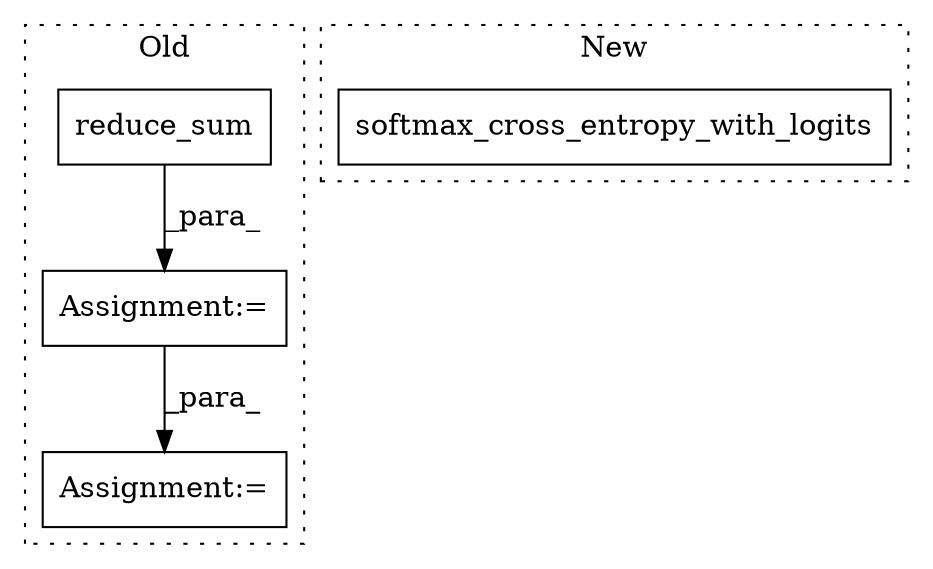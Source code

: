 digraph G {
subgraph cluster0 {
1 [label="reduce_sum" a="32" s="7404,7427" l="11,1" shape="box"];
3 [label="Assignment:=" a="7" s="7618" l="1" shape="box"];
4 [label="Assignment:=" a="7" s="7392" l="1" shape="box"];
label = "Old";
style="dotted";
}
subgraph cluster1 {
2 [label="softmax_cross_entropy_with_logits" a="32" s="7356,7454" l="34,1" shape="box"];
label = "New";
style="dotted";
}
1 -> 4 [label="_para_"];
4 -> 3 [label="_para_"];
}